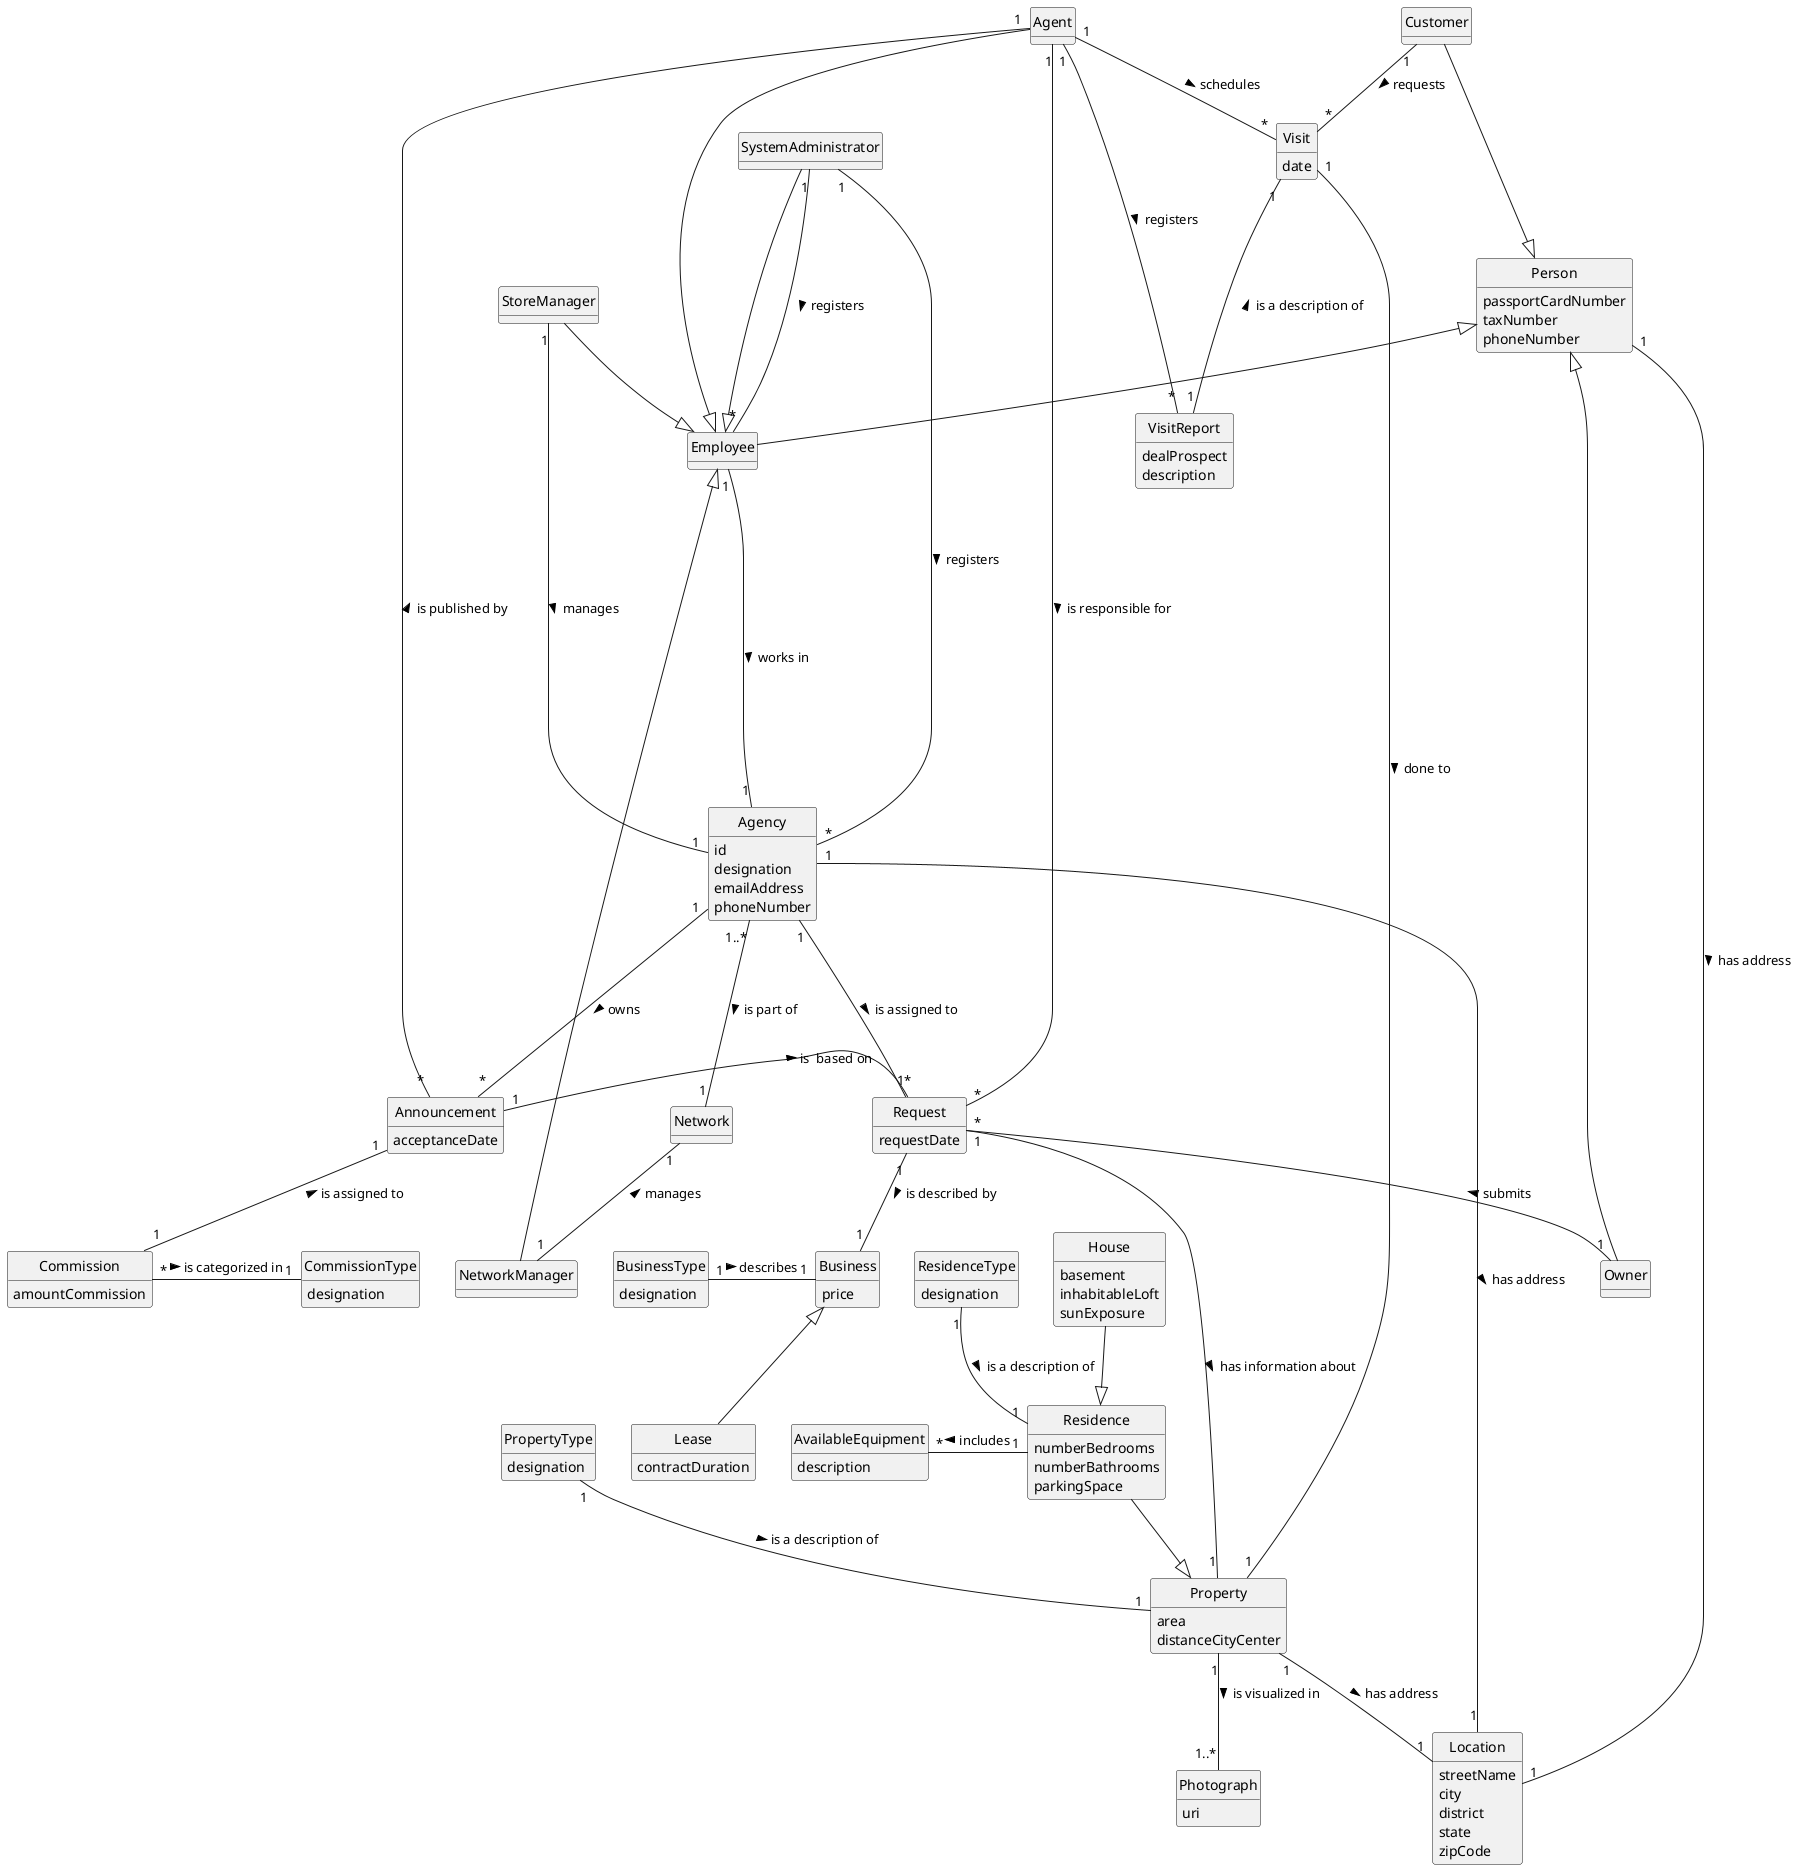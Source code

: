 ;@startuml
skinparam monochrome true
skinparam packageStyle rectangle
skinparam shadowing false
'skinparam linetype ortho
'left to right direction
skinparam classAttributeIconSize 0
hide circle
hide methods

'title Domain Model


class SystemAdministrator {
}

class Agency {
id
designation
emailAddress
phoneNumber
}

class Employee {
}

class Person{
passportCardNumber
taxNumber
phoneNumber
}

class Owner{
}

class Customer{
}

class Agent{
}

class StoreManager{
}
class NetworkManager{
}
class Announcement{
acceptanceDate
}

class Visit{
date
}
class VisitReport{
 dealProspect
 description
}
class Property{
 area
 distanceCityCenter
}

class Residence{
 numberBedrooms
 numberBathrooms
 parkingSpace
}
class AvailableEquipment{
description
}
class House{
 basement
 inhabitableLoft
 sunExposure
}
class Network{}

class PropertyType{
designation
}
class ResidenceType{
designation
}
class Photograph{
uri
}
class Location{
streetName
city
district
state
zipCode
}
class Business{
price
}
class BusinessType{
designation
}
class Lease{
contractDuration
}
class Commission {
amountCommission
}
class CommissionType {
designation
}
class Request{
requestDate
}


SystemAdministrator --|> Employee
SystemAdministrator "1" --- "*" Employee: registers >
SystemAdministrator "1" -- "*" Agency: registers >
Person  <|--  Employee
Person <|-- Owner
Customer  ---|> Person
Agent  ----|> Employee
StoreManager --|> Employee
NetworkManager ---|> Employee
Agent "1" -- "*" Announcement: is published by <
Agent "1" - "*" Visit: schedules >
Customer "1" -- "*" Visit:  requests >
StoreManager "1" -- "1" Agency: manages >
NetworkManager "1" -up- "1" Network: manages >
Agency "1..*" --- "1" Network: is part of >
Request "*" -- "1" Owner: submits <
Visit "1" -- "1" Property: done to >
Residence  --|>  Property
House --|> Residence
Visit "1" --- "1"  VisitReport: is a description of <
Agent "1" -- "*" VisitReport: registers >
Employee "1" ----- "1" Agency: works in  >
PropertyType "1" -- "1" Property: is a description of >
ResidenceType "1" -- "1" Residence: is a description of >
Property "1" -- "1..*" Photograph: is visualized in >
Property "1"--"1" Location: has address >
Person "1" -- "1" Location: has address >
Agency "1" -- "1" Location: has address >
Residence "1" -left "*"AvailableEquipment: includes >
Announcement "1" -- "1" Commission: is assigned to <
Agency "1" --- "*" Announcement: owns >
Property "1" -up--- "1" Request : < has information about
Request "1" -- "1" Business: is described by >
Business <|-- Lease
BusinessType "1" - "1" Business : describes >
Announcement "1" - "1" Request : is  based on >
Commission "*" - "1" CommissionType : is categorized in >
Agency "1" --- "*" Request : is assigned to >
Agent "1" --- "*" Request : is responsible for >

@enduml